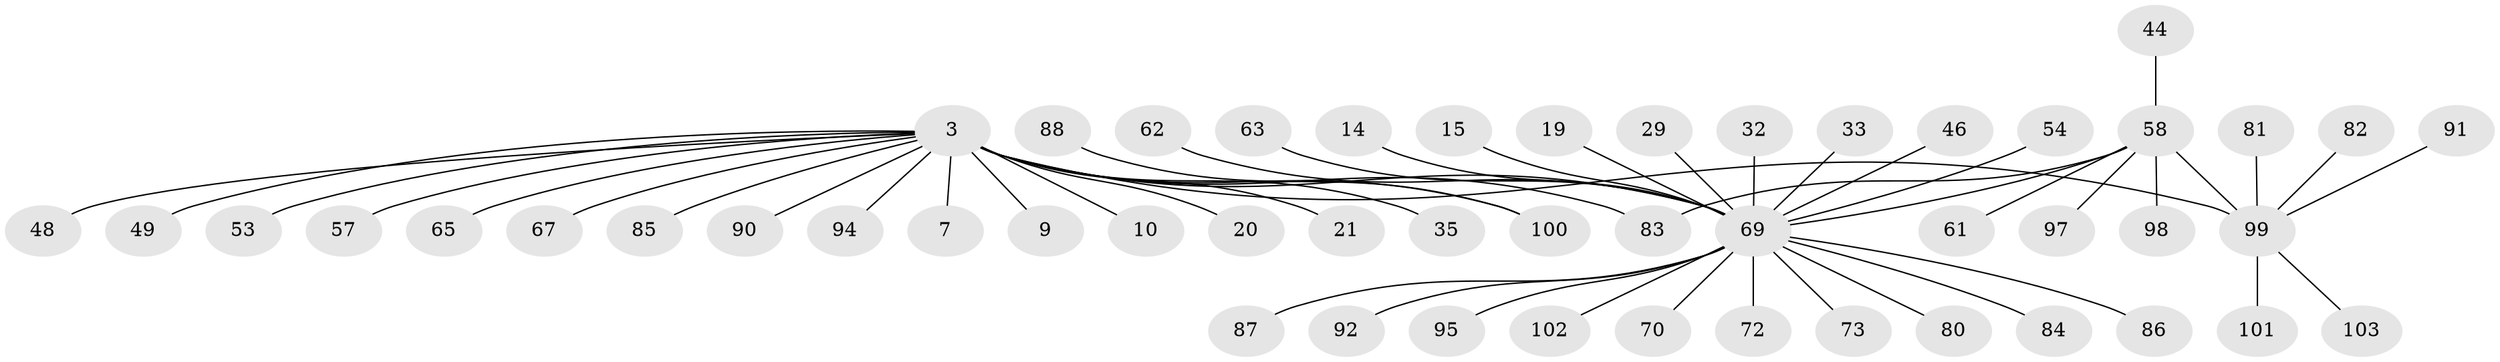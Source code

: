 // original degree distribution, {13: 0.009708737864077669, 19: 0.009708737864077669, 22: 0.009708737864077669, 1: 0.6407766990291263, 2: 0.1941747572815534, 5: 0.02912621359223301, 3: 0.05825242718446602, 4: 0.02912621359223301, 7: 0.009708737864077669, 6: 0.009708737864077669}
// Generated by graph-tools (version 1.1) at 2025/47/03/09/25 04:47:28]
// undirected, 51 vertices, 52 edges
graph export_dot {
graph [start="1"]
  node [color=gray90,style=filled];
  3;
  7;
  9;
  10;
  14;
  15;
  19;
  20;
  21;
  29;
  32;
  33;
  35;
  44;
  46;
  48;
  49;
  53;
  54;
  57 [super="+5"];
  58 [super="+11+26"];
  61;
  62;
  63 [super="+42"];
  65 [super="+37"];
  67 [super="+60"];
  69 [super="+4+6+8+13"];
  70 [super="+64"];
  72;
  73;
  80 [super="+39"];
  81;
  82;
  83;
  84 [super="+38"];
  85 [super="+12"];
  86;
  87;
  88;
  90;
  91 [super="+89"];
  92 [super="+27"];
  94 [super="+75"];
  95 [super="+36"];
  97 [super="+41"];
  98;
  99 [super="+93+30+59+68+78"];
  100 [super="+66+74+79"];
  101;
  102;
  103 [super="+96"];
  3 -- 7;
  3 -- 9;
  3 -- 10;
  3 -- 20;
  3 -- 21;
  3 -- 35;
  3 -- 48;
  3 -- 49;
  3 -- 53;
  3 -- 83;
  3 -- 90;
  3 -- 57;
  3 -- 85;
  3 -- 65;
  3 -- 100 [weight=2];
  3 -- 67;
  3 -- 94;
  3 -- 99 [weight=2];
  3 -- 69 [weight=2];
  14 -- 69;
  15 -- 69;
  19 -- 69;
  29 -- 69;
  32 -- 69;
  33 -- 69;
  44 -- 58;
  46 -- 69;
  54 -- 69;
  58 -- 98;
  58 -- 83;
  58 -- 61;
  58 -- 99;
  58 -- 97;
  58 -- 69 [weight=3];
  62 -- 69;
  63 -- 69;
  69 -- 70;
  69 -- 72;
  69 -- 73;
  69 -- 80;
  69 -- 84;
  69 -- 86;
  69 -- 87;
  69 -- 92;
  69 -- 95;
  69 -- 102;
  81 -- 99;
  82 -- 99;
  88 -- 100;
  91 -- 99;
  99 -- 101;
  99 -- 103;
}
